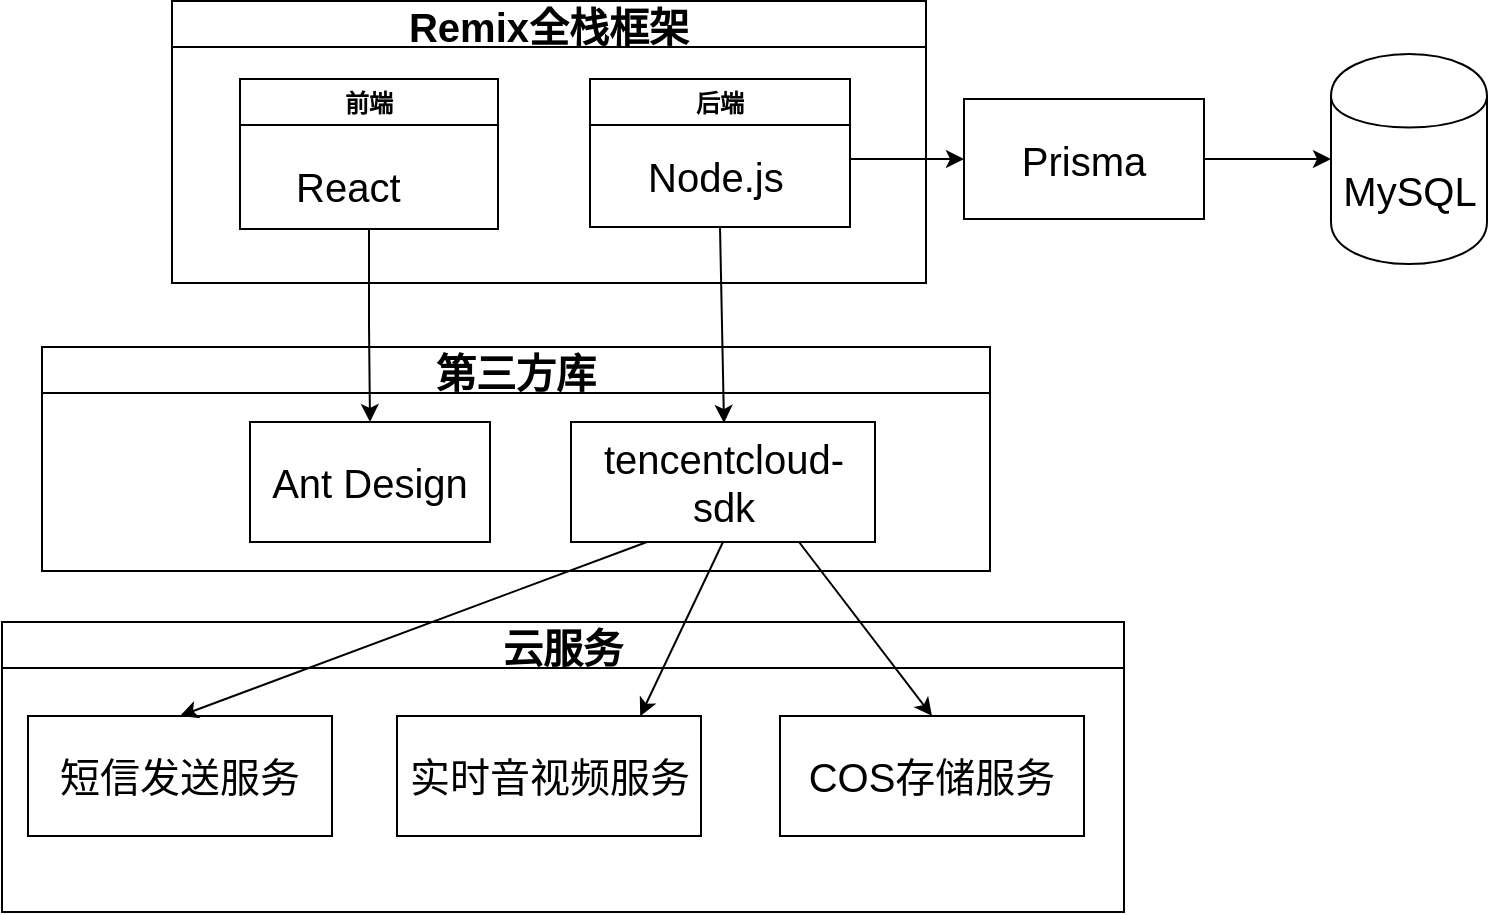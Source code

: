 <mxfile version="12.2.4" pages="1"><diagram id="q8FbnVXtF4XDkbUJFYAU" name="第 1 页"><mxGraphModel dx="861" dy="598" grid="0" gridSize="10" guides="1" tooltips="1" connect="1" arrows="1" fold="1" page="1" pageScale="1" pageWidth="827" pageHeight="1169" math="0" shadow="0"><root><mxCell id="0"/><mxCell id="1" parent="0"/><mxCell id="2" value="Remix全栈框架" style="swimlane;fontSize=20;" parent="1" vertex="1"><mxGeometry x="127" y="97.5" width="377" height="141" as="geometry"><mxRectangle x="37" y="46" width="61" height="23" as="alternateBounds"/></mxGeometry></mxCell><mxCell id="4" value="前端" style="swimlane;" parent="2" vertex="1"><mxGeometry x="34" y="39" width="129" height="75" as="geometry"/></mxCell><mxCell id="8" value="&lt;font style=&quot;font-size: 20px&quot;&gt;React&lt;/font&gt;" style="text;html=1;resizable=0;points=[];autosize=1;align=left;verticalAlign=top;spacingTop=-4;" parent="4" vertex="1"><mxGeometry x="25.5" y="39" width="62" height="17" as="geometry"/></mxCell><mxCell id="5" value="后端" style="swimlane;" parent="2" vertex="1"><mxGeometry x="209" y="39" width="130" height="74" as="geometry"/></mxCell><mxCell id="10" value="&lt;font style=&quot;font-size: 20px&quot;&gt;Node.js&lt;/font&gt;" style="text;html=1;resizable=0;points=[];autosize=1;align=left;verticalAlign=top;spacingTop=-4;" parent="5" vertex="1"><mxGeometry x="26.5" y="34.5" width="77" height="17" as="geometry"/></mxCell><mxCell id="40" value="第三方库" style="swimlane;fontSize=20;" parent="1" vertex="1"><mxGeometry x="62" y="270.5" width="474" height="112" as="geometry"/></mxCell><mxCell id="14" value="&lt;font style=&quot;font-size: 20px&quot;&gt;Ant Design&lt;/font&gt;" style="rounded=0;whiteSpace=wrap;html=1;" parent="40" vertex="1"><mxGeometry x="104" y="37.5" width="120" height="60" as="geometry"/></mxCell><mxCell id="18" value="&lt;span style=&quot;font-size: 20px&quot;&gt;tencentcloud-sdk&lt;/span&gt;" style="rounded=0;whiteSpace=wrap;html=1;" parent="40" vertex="1"><mxGeometry x="264.5" y="37.5" width="152" height="60" as="geometry"/></mxCell><mxCell id="13" value="" style="edgeStyle=orthogonalEdgeStyle;rounded=0;orthogonalLoop=1;jettySize=auto;html=1;" parent="1" source="4" target="14" edge="1"><mxGeometry relative="1" as="geometry"><mxPoint x="81" y="174" as="targetPoint"/></mxGeometry></mxCell><mxCell id="20" value="" style="endArrow=classic;html=1;exitX=0.5;exitY=1;exitDx=0;exitDy=0;" parent="1" source="5" edge="1"><mxGeometry width="50" height="50" relative="1" as="geometry"><mxPoint x="127" y="435.5" as="sourcePoint"/><mxPoint x="403" y="308.5" as="targetPoint"/></mxGeometry></mxCell><mxCell id="44" value="" style="edgeStyle=orthogonalEdgeStyle;rounded=0;orthogonalLoop=1;jettySize=auto;html=1;entryX=0;entryY=0.5;entryDx=0;entryDy=0;" parent="1" source="41" target="49" edge="1"><mxGeometry relative="1" as="geometry"><mxPoint x="700" y="176.5" as="targetPoint"/></mxGeometry></mxCell><mxCell id="41" value="&lt;font style=&quot;font-size: 20px&quot;&gt;Prisma&lt;/font&gt;" style="rounded=0;whiteSpace=wrap;html=1;" parent="1" vertex="1"><mxGeometry x="523" y="146.5" width="120" height="60" as="geometry"/></mxCell><mxCell id="42" value="" style="endArrow=classic;html=1;entryX=0;entryY=0.5;entryDx=0;entryDy=0;" parent="1" target="41" edge="1"><mxGeometry width="50" height="50" relative="1" as="geometry"><mxPoint x="466" y="176.5" as="sourcePoint"/><mxPoint x="98" y="535.5" as="targetPoint"/></mxGeometry></mxCell><mxCell id="48" value="云服务" style="swimlane;fontSize=20;" parent="1" vertex="1"><mxGeometry x="42" y="408" width="561" height="145" as="geometry"/></mxCell><mxCell id="31" value="&lt;span style=&quot;font-size: 20px&quot;&gt;COS存储服务&lt;br&gt;&lt;/span&gt;" style="rounded=0;whiteSpace=wrap;html=1;" parent="48" vertex="1"><mxGeometry x="389" y="47" width="152" height="60" as="geometry"/></mxCell><mxCell id="29" value="&lt;span style=&quot;font-size: 20px&quot;&gt;实时音视频服务&lt;br&gt;&lt;/span&gt;" style="rounded=0;whiteSpace=wrap;html=1;" parent="48" vertex="1"><mxGeometry x="197.5" y="47" width="152" height="60" as="geometry"/></mxCell><mxCell id="25" value="&lt;span style=&quot;font-size: 20px&quot;&gt;短信发送服务&lt;/span&gt;" style="rounded=0;whiteSpace=wrap;html=1;" parent="48" vertex="1"><mxGeometry x="13" y="47" width="152" height="60" as="geometry"/></mxCell><mxCell id="49" value="MySQL" style="shape=cylinder;whiteSpace=wrap;html=1;boundedLbl=1;backgroundOutline=1;fontSize=20;" parent="1" vertex="1"><mxGeometry x="706.5" y="124" width="78" height="105" as="geometry"/></mxCell><mxCell id="51" value="" style="endArrow=classic;html=1;fontSize=20;entryX=0.5;entryY=0;entryDx=0;entryDy=0;exitX=0.25;exitY=1;exitDx=0;exitDy=0;" parent="1" source="18" target="25" edge="1"><mxGeometry width="50" height="50" relative="1" as="geometry"><mxPoint x="46" y="624" as="sourcePoint"/><mxPoint x="96" y="574" as="targetPoint"/></mxGeometry></mxCell><mxCell id="52" value="" style="endArrow=classic;html=1;fontSize=20;entryX=0.8;entryY=0.002;entryDx=0;entryDy=0;exitX=0.5;exitY=1;exitDx=0;exitDy=0;entryPerimeter=0;" parent="1" source="18" target="29" edge="1"><mxGeometry width="50" height="50" relative="1" as="geometry"><mxPoint x="374.5" y="378" as="sourcePoint"/><mxPoint x="134" y="465" as="targetPoint"/></mxGeometry></mxCell><mxCell id="53" value="" style="endArrow=classic;html=1;fontSize=20;entryX=0.5;entryY=0;entryDx=0;entryDy=0;exitX=0.75;exitY=1;exitDx=0;exitDy=0;" parent="1" source="18" target="31" edge="1"><mxGeometry width="50" height="50" relative="1" as="geometry"><mxPoint x="412.5" y="378" as="sourcePoint"/><mxPoint x="364.6" y="465.12" as="targetPoint"/></mxGeometry></mxCell></root></mxGraphModel></diagram></mxfile>